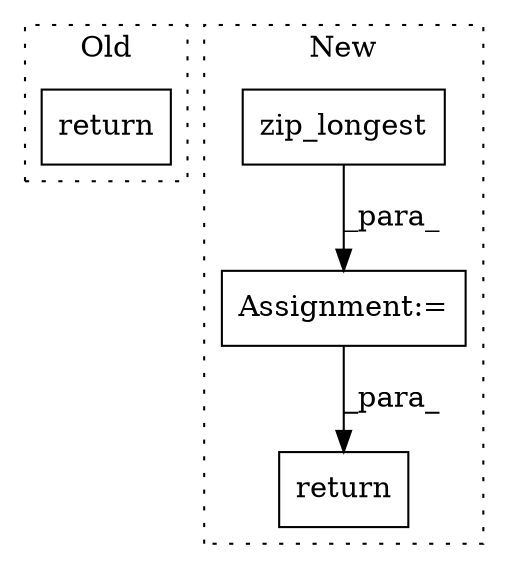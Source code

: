 digraph G {
subgraph cluster0 {
1 [label="return" a="41" s="2251" l="7" shape="box"];
label = "Old";
style="dotted";
}
subgraph cluster1 {
2 [label="zip_longest" a="32" s="1572,1608" l="12,1" shape="box"];
3 [label="Assignment:=" a="7" s="1555" l="63" shape="box"];
4 [label="return" a="41" s="1459" l="7" shape="box"];
label = "New";
style="dotted";
}
2 -> 3 [label="_para_"];
3 -> 4 [label="_para_"];
}